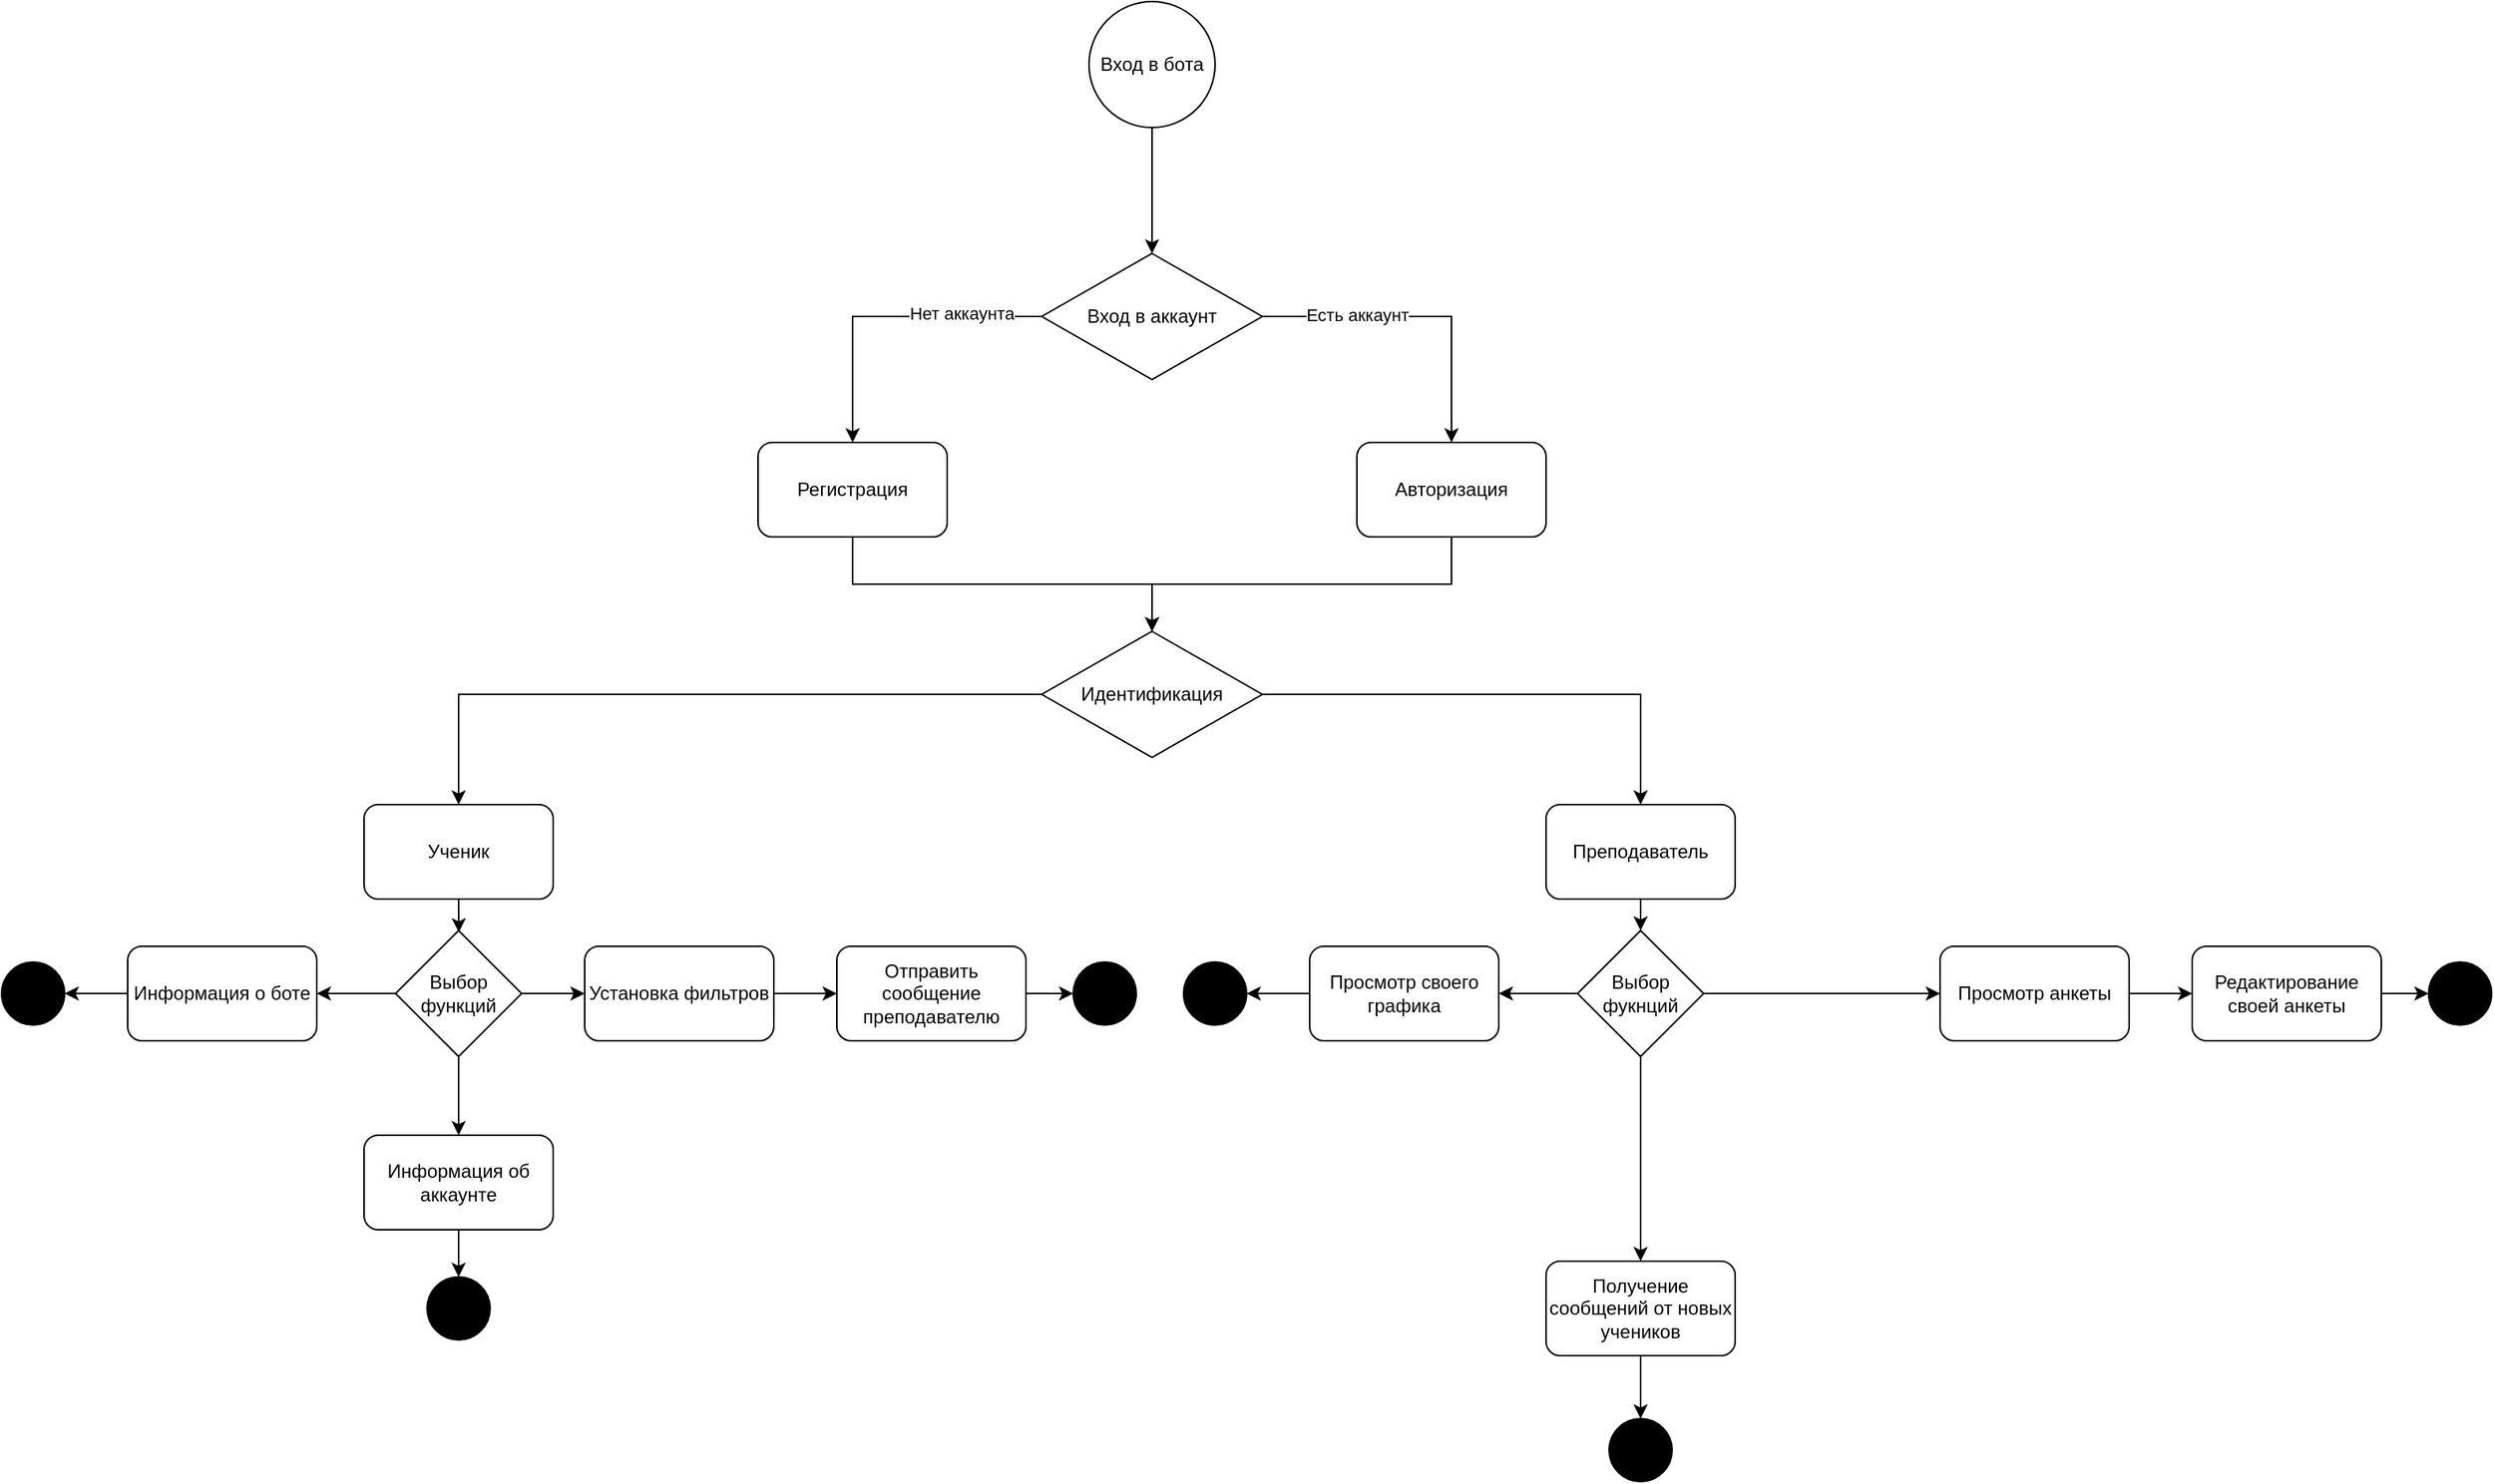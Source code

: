 <mxfile version="22.0.8" type="device">
  <diagram name="Page-1" id="e7e014a7-5840-1c2e-5031-d8a46d1fe8dd">
    <mxGraphModel dx="2218" dy="893" grid="1" gridSize="10" guides="1" tooltips="1" connect="1" arrows="1" fold="1" page="1" pageScale="1" pageWidth="4681" pageHeight="3300" background="none" math="0" shadow="0">
      <root>
        <mxCell id="0" />
        <mxCell id="1" parent="0" />
        <mxCell id="wMtLkLplZiv5ah7CeJds-41" value="Вход в бота" style="ellipse;whiteSpace=wrap;html=1;aspect=fixed;" vertex="1" parent="1">
          <mxGeometry x="1900" y="290" width="80" height="80" as="geometry" />
        </mxCell>
        <mxCell id="wMtLkLplZiv5ah7CeJds-42" value="Вход в аккаунт" style="rhombus;whiteSpace=wrap;html=1;" vertex="1" parent="1">
          <mxGeometry x="1870" y="450" width="140" height="80" as="geometry" />
        </mxCell>
        <mxCell id="wMtLkLplZiv5ah7CeJds-43" value="" style="edgeStyle=orthogonalEdgeStyle;rounded=0;orthogonalLoop=1;jettySize=auto;html=1;" edge="1" parent="1" source="wMtLkLplZiv5ah7CeJds-41" target="wMtLkLplZiv5ah7CeJds-42">
          <mxGeometry relative="1" as="geometry" />
        </mxCell>
        <mxCell id="wMtLkLplZiv5ah7CeJds-45" value="" style="edgeStyle=orthogonalEdgeStyle;rounded=0;orthogonalLoop=1;jettySize=auto;html=1;entryX=0.5;entryY=0;entryDx=0;entryDy=0;" edge="1" parent="1" source="wMtLkLplZiv5ah7CeJds-42" target="wMtLkLplZiv5ah7CeJds-70">
          <mxGeometry relative="1" as="geometry">
            <mxPoint x="2130.048" y="570" as="targetPoint" />
          </mxGeometry>
        </mxCell>
        <mxCell id="wMtLkLplZiv5ah7CeJds-54" value="Есть аккаунт" style="edgeLabel;html=1;align=center;verticalAlign=middle;resizable=0;points=[];" vertex="1" connectable="0" parent="wMtLkLplZiv5ah7CeJds-45">
          <mxGeometry x="-0.403" y="1" relative="1" as="geometry">
            <mxPoint as="offset" />
          </mxGeometry>
        </mxCell>
        <mxCell id="wMtLkLplZiv5ah7CeJds-47" value="" style="edgeStyle=orthogonalEdgeStyle;rounded=0;orthogonalLoop=1;jettySize=auto;html=1;entryX=0.5;entryY=0;entryDx=0;entryDy=0;" edge="1" parent="1" source="wMtLkLplZiv5ah7CeJds-42" target="wMtLkLplZiv5ah7CeJds-69">
          <mxGeometry relative="1" as="geometry">
            <mxPoint x="1750.048" y="570" as="targetPoint" />
          </mxGeometry>
        </mxCell>
        <mxCell id="wMtLkLplZiv5ah7CeJds-53" value="Нет аккаунта" style="edgeLabel;html=1;align=center;verticalAlign=middle;resizable=0;points=[];" vertex="1" connectable="0" parent="wMtLkLplZiv5ah7CeJds-47">
          <mxGeometry x="-0.492" y="-2" relative="1" as="geometry">
            <mxPoint as="offset" />
          </mxGeometry>
        </mxCell>
        <mxCell id="wMtLkLplZiv5ah7CeJds-48" value="Идентификация" style="rhombus;whiteSpace=wrap;html=1;" vertex="1" parent="1">
          <mxGeometry x="1870" y="690" width="140" height="80" as="geometry" />
        </mxCell>
        <mxCell id="wMtLkLplZiv5ah7CeJds-51" style="edgeStyle=orthogonalEdgeStyle;rounded=0;orthogonalLoop=1;jettySize=auto;html=1;exitX=0.5;exitY=1;exitDx=0;exitDy=0;entryX=0.5;entryY=0;entryDx=0;entryDy=0;" edge="1" parent="1" source="wMtLkLplZiv5ah7CeJds-70" target="wMtLkLplZiv5ah7CeJds-48">
          <mxGeometry relative="1" as="geometry">
            <mxPoint x="2130" y="630" as="sourcePoint" />
            <Array as="points">
              <mxPoint x="2130" y="630" />
              <mxPoint x="2130" y="660" />
              <mxPoint x="1940" y="660" />
            </Array>
          </mxGeometry>
        </mxCell>
        <mxCell id="wMtLkLplZiv5ah7CeJds-52" style="edgeStyle=orthogonalEdgeStyle;rounded=0;orthogonalLoop=1;jettySize=auto;html=1;entryX=0.5;entryY=0;entryDx=0;entryDy=0;exitX=0.5;exitY=1;exitDx=0;exitDy=0;" edge="1" parent="1" source="wMtLkLplZiv5ah7CeJds-69" target="wMtLkLplZiv5ah7CeJds-48">
          <mxGeometry relative="1" as="geometry">
            <mxPoint x="1750" y="640" as="sourcePoint" />
            <mxPoint x="1940" y="680" as="targetPoint" />
            <Array as="points">
              <mxPoint x="1750" y="660" />
              <mxPoint x="1940" y="660" />
            </Array>
          </mxGeometry>
        </mxCell>
        <mxCell id="wMtLkLplZiv5ah7CeJds-56" value="" style="edgeStyle=orthogonalEdgeStyle;rounded=0;orthogonalLoop=1;jettySize=auto;html=1;entryX=0.5;entryY=0;entryDx=0;entryDy=0;" edge="1" parent="1" source="wMtLkLplZiv5ah7CeJds-48" target="wMtLkLplZiv5ah7CeJds-71">
          <mxGeometry relative="1" as="geometry">
            <mxPoint x="1750.048" y="800" as="targetPoint" />
          </mxGeometry>
        </mxCell>
        <mxCell id="wMtLkLplZiv5ah7CeJds-58" value="" style="edgeStyle=orthogonalEdgeStyle;rounded=0;orthogonalLoop=1;jettySize=auto;html=1;entryX=0.5;entryY=0;entryDx=0;entryDy=0;" edge="1" parent="1" source="wMtLkLplZiv5ah7CeJds-48" target="wMtLkLplZiv5ah7CeJds-72">
          <mxGeometry relative="1" as="geometry">
            <mxPoint x="2130.048" y="800" as="targetPoint" />
          </mxGeometry>
        </mxCell>
        <mxCell id="wMtLkLplZiv5ah7CeJds-69" value="Регистрация" style="rounded=1;whiteSpace=wrap;html=1;" vertex="1" parent="1">
          <mxGeometry x="1690" y="570" width="120" height="60" as="geometry" />
        </mxCell>
        <mxCell id="wMtLkLplZiv5ah7CeJds-70" value="Авторизация" style="rounded=1;whiteSpace=wrap;html=1;" vertex="1" parent="1">
          <mxGeometry x="2070" y="570" width="120" height="60" as="geometry" />
        </mxCell>
        <mxCell id="wMtLkLplZiv5ah7CeJds-99" style="edgeStyle=orthogonalEdgeStyle;rounded=0;orthogonalLoop=1;jettySize=auto;html=1;exitX=0.5;exitY=1;exitDx=0;exitDy=0;entryX=0.5;entryY=0;entryDx=0;entryDy=0;" edge="1" parent="1" source="wMtLkLplZiv5ah7CeJds-72" target="wMtLkLplZiv5ah7CeJds-98">
          <mxGeometry relative="1" as="geometry" />
        </mxCell>
        <mxCell id="wMtLkLplZiv5ah7CeJds-72" value="Преподаватель" style="rounded=1;whiteSpace=wrap;html=1;" vertex="1" parent="1">
          <mxGeometry x="2190" y="800" width="120" height="60" as="geometry" />
        </mxCell>
        <mxCell id="wMtLkLplZiv5ah7CeJds-124" style="edgeStyle=orthogonalEdgeStyle;rounded=0;orthogonalLoop=1;jettySize=auto;html=1;exitX=0.5;exitY=1;exitDx=0;exitDy=0;entryX=0.5;entryY=0;entryDx=0;entryDy=0;" edge="1" parent="1" source="wMtLkLplZiv5ah7CeJds-90" target="wMtLkLplZiv5ah7CeJds-120">
          <mxGeometry relative="1" as="geometry" />
        </mxCell>
        <mxCell id="wMtLkLplZiv5ah7CeJds-90" value="Получение сообщений от новых учеников" style="whiteSpace=wrap;html=1;rounded=1;" vertex="1" parent="1">
          <mxGeometry x="2190" y="1090" width="120" height="60" as="geometry" />
        </mxCell>
        <mxCell id="wMtLkLplZiv5ah7CeJds-103" style="edgeStyle=orthogonalEdgeStyle;rounded=0;orthogonalLoop=1;jettySize=auto;html=1;exitX=0.5;exitY=1;exitDx=0;exitDy=0;entryX=0.5;entryY=0;entryDx=0;entryDy=0;" edge="1" parent="1" source="wMtLkLplZiv5ah7CeJds-98" target="wMtLkLplZiv5ah7CeJds-90">
          <mxGeometry relative="1" as="geometry" />
        </mxCell>
        <mxCell id="wMtLkLplZiv5ah7CeJds-106" style="edgeStyle=orthogonalEdgeStyle;rounded=0;orthogonalLoop=1;jettySize=auto;html=1;exitX=0;exitY=0.5;exitDx=0;exitDy=0;entryX=1;entryY=0.5;entryDx=0;entryDy=0;" edge="1" parent="1" source="wMtLkLplZiv5ah7CeJds-98" target="wMtLkLplZiv5ah7CeJds-105">
          <mxGeometry relative="1" as="geometry" />
        </mxCell>
        <mxCell id="wMtLkLplZiv5ah7CeJds-108" style="edgeStyle=orthogonalEdgeStyle;rounded=0;orthogonalLoop=1;jettySize=auto;html=1;exitX=1;exitY=0.5;exitDx=0;exitDy=0;entryX=0;entryY=0.5;entryDx=0;entryDy=0;" edge="1" parent="1" source="wMtLkLplZiv5ah7CeJds-98" target="wMtLkLplZiv5ah7CeJds-107">
          <mxGeometry relative="1" as="geometry" />
        </mxCell>
        <mxCell id="wMtLkLplZiv5ah7CeJds-98" value="Выбор фукнций" style="rhombus;whiteSpace=wrap;html=1;" vertex="1" parent="1">
          <mxGeometry x="2210" y="880" width="80" height="80" as="geometry" />
        </mxCell>
        <mxCell id="wMtLkLplZiv5ah7CeJds-131" style="edgeStyle=orthogonalEdgeStyle;rounded=0;orthogonalLoop=1;jettySize=auto;html=1;exitX=1;exitY=0.5;exitDx=0;exitDy=0;entryX=0;entryY=0.5;entryDx=0;entryDy=0;" edge="1" parent="1" source="wMtLkLplZiv5ah7CeJds-100" target="wMtLkLplZiv5ah7CeJds-130">
          <mxGeometry relative="1" as="geometry" />
        </mxCell>
        <mxCell id="wMtLkLplZiv5ah7CeJds-100" value="Редактирование своей анкеты" style="rounded=1;whiteSpace=wrap;html=1;" vertex="1" parent="1">
          <mxGeometry x="2600" y="890" width="120" height="60" as="geometry" />
        </mxCell>
        <mxCell id="wMtLkLplZiv5ah7CeJds-71" value="Ученик" style="rounded=1;whiteSpace=wrap;html=1;" vertex="1" parent="1">
          <mxGeometry x="1440" y="800" width="120" height="60" as="geometry" />
        </mxCell>
        <mxCell id="wMtLkLplZiv5ah7CeJds-76" value="Установка фильтров" style="rounded=1;whiteSpace=wrap;html=1;" vertex="1" parent="1">
          <mxGeometry x="1580" y="890" width="120" height="60" as="geometry" />
        </mxCell>
        <mxCell id="wMtLkLplZiv5ah7CeJds-83" style="edgeStyle=orthogonalEdgeStyle;rounded=0;orthogonalLoop=1;jettySize=auto;html=1;exitX=0.5;exitY=1;exitDx=0;exitDy=0;entryX=0.501;entryY=0.116;entryDx=0;entryDy=0;entryPerimeter=0;" edge="1" parent="1" source="wMtLkLplZiv5ah7CeJds-71">
          <mxGeometry relative="1" as="geometry">
            <mxPoint x="1500.16" y="881.16" as="targetPoint" />
          </mxGeometry>
        </mxCell>
        <mxCell id="wMtLkLplZiv5ah7CeJds-123" style="edgeStyle=orthogonalEdgeStyle;rounded=0;orthogonalLoop=1;jettySize=auto;html=1;exitX=1;exitY=0.5;exitDx=0;exitDy=0;entryX=0;entryY=0.5;entryDx=0;entryDy=0;" edge="1" parent="1" source="wMtLkLplZiv5ah7CeJds-85" target="wMtLkLplZiv5ah7CeJds-119">
          <mxGeometry relative="1" as="geometry" />
        </mxCell>
        <mxCell id="wMtLkLplZiv5ah7CeJds-85" value="Отправить сообщение преподавателю" style="rounded=1;whiteSpace=wrap;html=1;" vertex="1" parent="1">
          <mxGeometry x="1740" y="890" width="120" height="60" as="geometry" />
        </mxCell>
        <mxCell id="wMtLkLplZiv5ah7CeJds-93" style="edgeStyle=orthogonalEdgeStyle;rounded=0;orthogonalLoop=1;jettySize=auto;html=1;entryX=0;entryY=0.5;entryDx=0;entryDy=0;" edge="1" parent="1" source="wMtLkLplZiv5ah7CeJds-76" target="wMtLkLplZiv5ah7CeJds-85">
          <mxGeometry relative="1" as="geometry" />
        </mxCell>
        <mxCell id="wMtLkLplZiv5ah7CeJds-92" style="edgeStyle=orthogonalEdgeStyle;rounded=0;orthogonalLoop=1;jettySize=auto;html=1;exitX=1;exitY=0.5;exitDx=0;exitDy=0;" edge="1" parent="1" source="wMtLkLplZiv5ah7CeJds-87" target="wMtLkLplZiv5ah7CeJds-76">
          <mxGeometry relative="1" as="geometry" />
        </mxCell>
        <mxCell id="wMtLkLplZiv5ah7CeJds-87" value="Выбор функций" style="rhombus;whiteSpace=wrap;html=1;" vertex="1" parent="1">
          <mxGeometry x="1460" y="880" width="80" height="80" as="geometry" />
        </mxCell>
        <mxCell id="wMtLkLplZiv5ah7CeJds-127" style="edgeStyle=orthogonalEdgeStyle;rounded=0;orthogonalLoop=1;jettySize=auto;html=1;exitX=0.5;exitY=1;exitDx=0;exitDy=0;entryX=0.5;entryY=0;entryDx=0;entryDy=0;" edge="1" parent="1" source="wMtLkLplZiv5ah7CeJds-88" target="wMtLkLplZiv5ah7CeJds-126">
          <mxGeometry relative="1" as="geometry" />
        </mxCell>
        <mxCell id="wMtLkLplZiv5ah7CeJds-88" value="Информация об аккаунте" style="rounded=1;whiteSpace=wrap;html=1;" vertex="1" parent="1">
          <mxGeometry x="1440" y="1010" width="120" height="60" as="geometry" />
        </mxCell>
        <mxCell id="wMtLkLplZiv5ah7CeJds-89" style="edgeStyle=orthogonalEdgeStyle;rounded=0;orthogonalLoop=1;jettySize=auto;html=1;exitX=0.5;exitY=1;exitDx=0;exitDy=0;entryX=0.5;entryY=0;entryDx=0;entryDy=0;" edge="1" parent="1" source="wMtLkLplZiv5ah7CeJds-87" target="wMtLkLplZiv5ah7CeJds-88">
          <mxGeometry relative="1" as="geometry" />
        </mxCell>
        <mxCell id="wMtLkLplZiv5ah7CeJds-129" style="edgeStyle=orthogonalEdgeStyle;rounded=0;orthogonalLoop=1;jettySize=auto;html=1;exitX=0;exitY=0.5;exitDx=0;exitDy=0;entryX=1;entryY=0.5;entryDx=0;entryDy=0;" edge="1" parent="1" source="wMtLkLplZiv5ah7CeJds-95" target="wMtLkLplZiv5ah7CeJds-128">
          <mxGeometry relative="1" as="geometry" />
        </mxCell>
        <mxCell id="wMtLkLplZiv5ah7CeJds-95" value="Информация о боте" style="rounded=1;whiteSpace=wrap;html=1;" vertex="1" parent="1">
          <mxGeometry x="1290" y="890" width="120" height="60" as="geometry" />
        </mxCell>
        <mxCell id="wMtLkLplZiv5ah7CeJds-96" style="edgeStyle=orthogonalEdgeStyle;rounded=0;orthogonalLoop=1;jettySize=auto;html=1;exitX=0;exitY=0.5;exitDx=0;exitDy=0;" edge="1" parent="1" source="wMtLkLplZiv5ah7CeJds-87" target="wMtLkLplZiv5ah7CeJds-95">
          <mxGeometry relative="1" as="geometry" />
        </mxCell>
        <mxCell id="wMtLkLplZiv5ah7CeJds-133" style="edgeStyle=orthogonalEdgeStyle;rounded=0;orthogonalLoop=1;jettySize=auto;html=1;exitX=0;exitY=0.5;exitDx=0;exitDy=0;entryX=1;entryY=0.5;entryDx=0;entryDy=0;" edge="1" parent="1" source="wMtLkLplZiv5ah7CeJds-105" target="wMtLkLplZiv5ah7CeJds-132">
          <mxGeometry relative="1" as="geometry" />
        </mxCell>
        <mxCell id="wMtLkLplZiv5ah7CeJds-105" value="Просмотр своего графика" style="rounded=1;whiteSpace=wrap;html=1;" vertex="1" parent="1">
          <mxGeometry x="2040" y="890" width="120" height="60" as="geometry" />
        </mxCell>
        <mxCell id="wMtLkLplZiv5ah7CeJds-118" style="edgeStyle=orthogonalEdgeStyle;rounded=0;orthogonalLoop=1;jettySize=auto;html=1;exitX=1;exitY=0.5;exitDx=0;exitDy=0;entryX=0;entryY=0.5;entryDx=0;entryDy=0;" edge="1" parent="1" source="wMtLkLplZiv5ah7CeJds-107" target="wMtLkLplZiv5ah7CeJds-100">
          <mxGeometry relative="1" as="geometry" />
        </mxCell>
        <mxCell id="wMtLkLplZiv5ah7CeJds-107" value="Просмотр анкеты" style="rounded=1;whiteSpace=wrap;html=1;" vertex="1" parent="1">
          <mxGeometry x="2440" y="890" width="120" height="60" as="geometry" />
        </mxCell>
        <mxCell id="wMtLkLplZiv5ah7CeJds-119" value="" style="ellipse;whiteSpace=wrap;html=1;aspect=fixed;fillColor=#000000;" vertex="1" parent="1">
          <mxGeometry x="1890" y="900" width="40" height="40" as="geometry" />
        </mxCell>
        <mxCell id="wMtLkLplZiv5ah7CeJds-120" value="" style="ellipse;whiteSpace=wrap;html=1;aspect=fixed;fillColor=#000000;" vertex="1" parent="1">
          <mxGeometry x="2230" y="1190" width="40" height="40" as="geometry" />
        </mxCell>
        <mxCell id="wMtLkLplZiv5ah7CeJds-126" value="" style="ellipse;whiteSpace=wrap;html=1;aspect=fixed;fillColor=#000000;" vertex="1" parent="1">
          <mxGeometry x="1480" y="1100" width="40" height="40" as="geometry" />
        </mxCell>
        <mxCell id="wMtLkLplZiv5ah7CeJds-128" value="" style="ellipse;whiteSpace=wrap;html=1;aspect=fixed;fillColor=#000000;" vertex="1" parent="1">
          <mxGeometry x="1210" y="900" width="40" height="40" as="geometry" />
        </mxCell>
        <mxCell id="wMtLkLplZiv5ah7CeJds-130" value="" style="ellipse;whiteSpace=wrap;html=1;aspect=fixed;fillColor=#000000;" vertex="1" parent="1">
          <mxGeometry x="2750" y="900" width="40" height="40" as="geometry" />
        </mxCell>
        <mxCell id="wMtLkLplZiv5ah7CeJds-132" value="" style="ellipse;whiteSpace=wrap;html=1;aspect=fixed;fillColor=#000000;" vertex="1" parent="1">
          <mxGeometry x="1960" y="900" width="40" height="40" as="geometry" />
        </mxCell>
      </root>
    </mxGraphModel>
  </diagram>
</mxfile>
